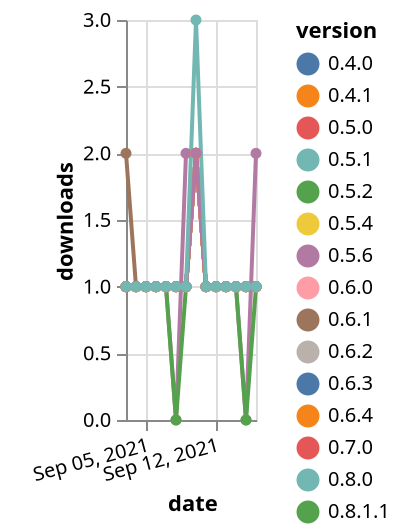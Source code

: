 {"$schema": "https://vega.github.io/schema/vega-lite/v5.json", "description": "A simple bar chart with embedded data.", "data": {"values": [{"date": "2021-09-03", "total": 182, "delta": 1, "version": "0.6.4"}, {"date": "2021-09-04", "total": 183, "delta": 1, "version": "0.6.4"}, {"date": "2021-09-05", "total": 184, "delta": 1, "version": "0.6.4"}, {"date": "2021-09-06", "total": 185, "delta": 1, "version": "0.6.4"}, {"date": "2021-09-07", "total": 186, "delta": 1, "version": "0.6.4"}, {"date": "2021-09-08", "total": 187, "delta": 1, "version": "0.6.4"}, {"date": "2021-09-09", "total": 188, "delta": 1, "version": "0.6.4"}, {"date": "2021-09-10", "total": 190, "delta": 2, "version": "0.6.4"}, {"date": "2021-09-11", "total": 191, "delta": 1, "version": "0.6.4"}, {"date": "2021-09-12", "total": 192, "delta": 1, "version": "0.6.4"}, {"date": "2021-09-13", "total": 193, "delta": 1, "version": "0.6.4"}, {"date": "2021-09-14", "total": 194, "delta": 1, "version": "0.6.4"}, {"date": "2021-09-15", "total": 195, "delta": 1, "version": "0.6.4"}, {"date": "2021-09-16", "total": 196, "delta": 1, "version": "0.6.4"}, {"date": "2021-09-03", "total": 489, "delta": 2, "version": "1.1.0"}, {"date": "2021-09-04", "total": 490, "delta": 1, "version": "1.1.0"}, {"date": "2021-09-05", "total": 491, "delta": 1, "version": "1.1.0"}, {"date": "2021-09-06", "total": 492, "delta": 1, "version": "1.1.0"}, {"date": "2021-09-07", "total": 493, "delta": 1, "version": "1.1.0"}, {"date": "2021-09-08", "total": 494, "delta": 1, "version": "1.1.0"}, {"date": "2021-09-09", "total": 495, "delta": 1, "version": "1.1.0"}, {"date": "2021-09-10", "total": 497, "delta": 2, "version": "1.1.0"}, {"date": "2021-09-11", "total": 498, "delta": 1, "version": "1.1.0"}, {"date": "2021-09-12", "total": 499, "delta": 1, "version": "1.1.0"}, {"date": "2021-09-13", "total": 500, "delta": 1, "version": "1.1.0"}, {"date": "2021-09-14", "total": 501, "delta": 1, "version": "1.1.0"}, {"date": "2021-09-15", "total": 502, "delta": 1, "version": "1.1.0"}, {"date": "2021-09-16", "total": 503, "delta": 1, "version": "1.1.0"}, {"date": "2021-09-03", "total": 173, "delta": 1, "version": "0.4.0"}, {"date": "2021-09-04", "total": 174, "delta": 1, "version": "0.4.0"}, {"date": "2021-09-05", "total": 175, "delta": 1, "version": "0.4.0"}, {"date": "2021-09-06", "total": 176, "delta": 1, "version": "0.4.0"}, {"date": "2021-09-07", "total": 177, "delta": 1, "version": "0.4.0"}, {"date": "2021-09-08", "total": 178, "delta": 1, "version": "0.4.0"}, {"date": "2021-09-09", "total": 179, "delta": 1, "version": "0.4.0"}, {"date": "2021-09-10", "total": 181, "delta": 2, "version": "0.4.0"}, {"date": "2021-09-11", "total": 182, "delta": 1, "version": "0.4.0"}, {"date": "2021-09-12", "total": 183, "delta": 1, "version": "0.4.0"}, {"date": "2021-09-13", "total": 184, "delta": 1, "version": "0.4.0"}, {"date": "2021-09-14", "total": 185, "delta": 1, "version": "0.4.0"}, {"date": "2021-09-15", "total": 186, "delta": 1, "version": "0.4.0"}, {"date": "2021-09-16", "total": 187, "delta": 1, "version": "0.4.0"}, {"date": "2021-09-03", "total": 210, "delta": 1, "version": "0.6.3"}, {"date": "2021-09-04", "total": 211, "delta": 1, "version": "0.6.3"}, {"date": "2021-09-05", "total": 212, "delta": 1, "version": "0.6.3"}, {"date": "2021-09-06", "total": 213, "delta": 1, "version": "0.6.3"}, {"date": "2021-09-07", "total": 214, "delta": 1, "version": "0.6.3"}, {"date": "2021-09-08", "total": 215, "delta": 1, "version": "0.6.3"}, {"date": "2021-09-09", "total": 216, "delta": 1, "version": "0.6.3"}, {"date": "2021-09-10", "total": 218, "delta": 2, "version": "0.6.3"}, {"date": "2021-09-11", "total": 219, "delta": 1, "version": "0.6.3"}, {"date": "2021-09-12", "total": 220, "delta": 1, "version": "0.6.3"}, {"date": "2021-09-13", "total": 221, "delta": 1, "version": "0.6.3"}, {"date": "2021-09-14", "total": 222, "delta": 1, "version": "0.6.3"}, {"date": "2021-09-15", "total": 223, "delta": 1, "version": "0.6.3"}, {"date": "2021-09-16", "total": 224, "delta": 1, "version": "0.6.3"}, {"date": "2021-09-03", "total": 171, "delta": 1, "version": "0.5.2"}, {"date": "2021-09-04", "total": 172, "delta": 1, "version": "0.5.2"}, {"date": "2021-09-05", "total": 173, "delta": 1, "version": "0.5.2"}, {"date": "2021-09-06", "total": 174, "delta": 1, "version": "0.5.2"}, {"date": "2021-09-07", "total": 175, "delta": 1, "version": "0.5.2"}, {"date": "2021-09-08", "total": 176, "delta": 1, "version": "0.5.2"}, {"date": "2021-09-09", "total": 177, "delta": 1, "version": "0.5.2"}, {"date": "2021-09-10", "total": 179, "delta": 2, "version": "0.5.2"}, {"date": "2021-09-11", "total": 180, "delta": 1, "version": "0.5.2"}, {"date": "2021-09-12", "total": 181, "delta": 1, "version": "0.5.2"}, {"date": "2021-09-13", "total": 182, "delta": 1, "version": "0.5.2"}, {"date": "2021-09-14", "total": 183, "delta": 1, "version": "0.5.2"}, {"date": "2021-09-15", "total": 184, "delta": 1, "version": "0.5.2"}, {"date": "2021-09-16", "total": 185, "delta": 1, "version": "0.5.2"}, {"date": "2021-09-03", "total": 143, "delta": 1, "version": "1.0.0"}, {"date": "2021-09-04", "total": 144, "delta": 1, "version": "1.0.0"}, {"date": "2021-09-05", "total": 145, "delta": 1, "version": "1.0.0"}, {"date": "2021-09-06", "total": 146, "delta": 1, "version": "1.0.0"}, {"date": "2021-09-07", "total": 147, "delta": 1, "version": "1.0.0"}, {"date": "2021-09-08", "total": 148, "delta": 1, "version": "1.0.0"}, {"date": "2021-09-09", "total": 149, "delta": 1, "version": "1.0.0"}, {"date": "2021-09-10", "total": 151, "delta": 2, "version": "1.0.0"}, {"date": "2021-09-11", "total": 152, "delta": 1, "version": "1.0.0"}, {"date": "2021-09-12", "total": 153, "delta": 1, "version": "1.0.0"}, {"date": "2021-09-13", "total": 154, "delta": 1, "version": "1.0.0"}, {"date": "2021-09-14", "total": 155, "delta": 1, "version": "1.0.0"}, {"date": "2021-09-15", "total": 156, "delta": 1, "version": "1.0.0"}, {"date": "2021-09-16", "total": 157, "delta": 1, "version": "1.0.0"}, {"date": "2021-09-03", "total": 186, "delta": 1, "version": "0.7.0"}, {"date": "2021-09-04", "total": 187, "delta": 1, "version": "0.7.0"}, {"date": "2021-09-05", "total": 188, "delta": 1, "version": "0.7.0"}, {"date": "2021-09-06", "total": 189, "delta": 1, "version": "0.7.0"}, {"date": "2021-09-07", "total": 190, "delta": 1, "version": "0.7.0"}, {"date": "2021-09-08", "total": 191, "delta": 1, "version": "0.7.0"}, {"date": "2021-09-09", "total": 192, "delta": 1, "version": "0.7.0"}, {"date": "2021-09-10", "total": 194, "delta": 2, "version": "0.7.0"}, {"date": "2021-09-11", "total": 195, "delta": 1, "version": "0.7.0"}, {"date": "2021-09-12", "total": 196, "delta": 1, "version": "0.7.0"}, {"date": "2021-09-13", "total": 197, "delta": 1, "version": "0.7.0"}, {"date": "2021-09-14", "total": 198, "delta": 1, "version": "0.7.0"}, {"date": "2021-09-15", "total": 199, "delta": 1, "version": "0.7.0"}, {"date": "2021-09-16", "total": 200, "delta": 1, "version": "0.7.0"}, {"date": "2021-09-03", "total": 194, "delta": 1, "version": "0.6.1"}, {"date": "2021-09-04", "total": 195, "delta": 1, "version": "0.6.1"}, {"date": "2021-09-05", "total": 196, "delta": 1, "version": "0.6.1"}, {"date": "2021-09-06", "total": 197, "delta": 1, "version": "0.6.1"}, {"date": "2021-09-07", "total": 198, "delta": 1, "version": "0.6.1"}, {"date": "2021-09-08", "total": 199, "delta": 1, "version": "0.6.1"}, {"date": "2021-09-09", "total": 200, "delta": 1, "version": "0.6.1"}, {"date": "2021-09-10", "total": 202, "delta": 2, "version": "0.6.1"}, {"date": "2021-09-11", "total": 203, "delta": 1, "version": "0.6.1"}, {"date": "2021-09-12", "total": 204, "delta": 1, "version": "0.6.1"}, {"date": "2021-09-13", "total": 205, "delta": 1, "version": "0.6.1"}, {"date": "2021-09-14", "total": 206, "delta": 1, "version": "0.6.1"}, {"date": "2021-09-15", "total": 207, "delta": 1, "version": "0.6.1"}, {"date": "2021-09-16", "total": 208, "delta": 1, "version": "0.6.1"}, {"date": "2021-09-03", "total": 202, "delta": 1, "version": "0.8.2"}, {"date": "2021-09-04", "total": 203, "delta": 1, "version": "0.8.2"}, {"date": "2021-09-05", "total": 204, "delta": 1, "version": "0.8.2"}, {"date": "2021-09-06", "total": 205, "delta": 1, "version": "0.8.2"}, {"date": "2021-09-07", "total": 206, "delta": 1, "version": "0.8.2"}, {"date": "2021-09-08", "total": 207, "delta": 1, "version": "0.8.2"}, {"date": "2021-09-09", "total": 208, "delta": 1, "version": "0.8.2"}, {"date": "2021-09-10", "total": 210, "delta": 2, "version": "0.8.2"}, {"date": "2021-09-11", "total": 211, "delta": 1, "version": "0.8.2"}, {"date": "2021-09-12", "total": 212, "delta": 1, "version": "0.8.2"}, {"date": "2021-09-13", "total": 213, "delta": 1, "version": "0.8.2"}, {"date": "2021-09-14", "total": 214, "delta": 1, "version": "0.8.2"}, {"date": "2021-09-15", "total": 215, "delta": 1, "version": "0.8.2"}, {"date": "2021-09-16", "total": 216, "delta": 1, "version": "0.8.2"}, {"date": "2021-09-03", "total": 180, "delta": 1, "version": "0.6.2"}, {"date": "2021-09-04", "total": 181, "delta": 1, "version": "0.6.2"}, {"date": "2021-09-05", "total": 182, "delta": 1, "version": "0.6.2"}, {"date": "2021-09-06", "total": 183, "delta": 1, "version": "0.6.2"}, {"date": "2021-09-07", "total": 184, "delta": 1, "version": "0.6.2"}, {"date": "2021-09-08", "total": 185, "delta": 1, "version": "0.6.2"}, {"date": "2021-09-09", "total": 186, "delta": 1, "version": "0.6.2"}, {"date": "2021-09-10", "total": 188, "delta": 2, "version": "0.6.2"}, {"date": "2021-09-11", "total": 189, "delta": 1, "version": "0.6.2"}, {"date": "2021-09-12", "total": 190, "delta": 1, "version": "0.6.2"}, {"date": "2021-09-13", "total": 191, "delta": 1, "version": "0.6.2"}, {"date": "2021-09-14", "total": 192, "delta": 1, "version": "0.6.2"}, {"date": "2021-09-15", "total": 193, "delta": 1, "version": "0.6.2"}, {"date": "2021-09-16", "total": 194, "delta": 1, "version": "0.6.2"}, {"date": "2021-09-03", "total": 162, "delta": 1, "version": "0.8.0"}, {"date": "2021-09-04", "total": 163, "delta": 1, "version": "0.8.0"}, {"date": "2021-09-05", "total": 164, "delta": 1, "version": "0.8.0"}, {"date": "2021-09-06", "total": 165, "delta": 1, "version": "0.8.0"}, {"date": "2021-09-07", "total": 166, "delta": 1, "version": "0.8.0"}, {"date": "2021-09-08", "total": 167, "delta": 1, "version": "0.8.0"}, {"date": "2021-09-09", "total": 168, "delta": 1, "version": "0.8.0"}, {"date": "2021-09-10", "total": 170, "delta": 2, "version": "0.8.0"}, {"date": "2021-09-11", "total": 171, "delta": 1, "version": "0.8.0"}, {"date": "2021-09-12", "total": 172, "delta": 1, "version": "0.8.0"}, {"date": "2021-09-13", "total": 173, "delta": 1, "version": "0.8.0"}, {"date": "2021-09-14", "total": 174, "delta": 1, "version": "0.8.0"}, {"date": "2021-09-15", "total": 175, "delta": 1, "version": "0.8.0"}, {"date": "2021-09-16", "total": 176, "delta": 1, "version": "0.8.0"}, {"date": "2021-09-03", "total": 240, "delta": 1, "version": "0.8.2.1"}, {"date": "2021-09-04", "total": 241, "delta": 1, "version": "0.8.2.1"}, {"date": "2021-09-05", "total": 242, "delta": 1, "version": "0.8.2.1"}, {"date": "2021-09-06", "total": 243, "delta": 1, "version": "0.8.2.1"}, {"date": "2021-09-07", "total": 244, "delta": 1, "version": "0.8.2.1"}, {"date": "2021-09-08", "total": 244, "delta": 0, "version": "0.8.2.1"}, {"date": "2021-09-09", "total": 246, "delta": 2, "version": "0.8.2.1"}, {"date": "2021-09-10", "total": 248, "delta": 2, "version": "0.8.2.1"}, {"date": "2021-09-11", "total": 249, "delta": 1, "version": "0.8.2.1"}, {"date": "2021-09-12", "total": 250, "delta": 1, "version": "0.8.2.1"}, {"date": "2021-09-13", "total": 251, "delta": 1, "version": "0.8.2.1"}, {"date": "2021-09-14", "total": 252, "delta": 1, "version": "0.8.2.1"}, {"date": "2021-09-15", "total": 252, "delta": 0, "version": "0.8.2.1"}, {"date": "2021-09-16", "total": 254, "delta": 2, "version": "0.8.2.1"}, {"date": "2021-09-03", "total": 162, "delta": 1, "version": "0.8.1.1"}, {"date": "2021-09-04", "total": 163, "delta": 1, "version": "0.8.1.1"}, {"date": "2021-09-05", "total": 164, "delta": 1, "version": "0.8.1.1"}, {"date": "2021-09-06", "total": 165, "delta": 1, "version": "0.8.1.1"}, {"date": "2021-09-07", "total": 166, "delta": 1, "version": "0.8.1.1"}, {"date": "2021-09-08", "total": 166, "delta": 0, "version": "0.8.1.1"}, {"date": "2021-09-09", "total": 167, "delta": 1, "version": "0.8.1.1"}, {"date": "2021-09-10", "total": 169, "delta": 2, "version": "0.8.1.1"}, {"date": "2021-09-11", "total": 170, "delta": 1, "version": "0.8.1.1"}, {"date": "2021-09-12", "total": 171, "delta": 1, "version": "0.8.1.1"}, {"date": "2021-09-13", "total": 172, "delta": 1, "version": "0.8.1.1"}, {"date": "2021-09-14", "total": 173, "delta": 1, "version": "0.8.1.1"}, {"date": "2021-09-15", "total": 173, "delta": 0, "version": "0.8.1.1"}, {"date": "2021-09-16", "total": 174, "delta": 1, "version": "0.8.1.1"}, {"date": "2021-09-03", "total": 174, "delta": 1, "version": "0.5.4"}, {"date": "2021-09-04", "total": 175, "delta": 1, "version": "0.5.4"}, {"date": "2021-09-05", "total": 176, "delta": 1, "version": "0.5.4"}, {"date": "2021-09-06", "total": 177, "delta": 1, "version": "0.5.4"}, {"date": "2021-09-07", "total": 178, "delta": 1, "version": "0.5.4"}, {"date": "2021-09-08", "total": 179, "delta": 1, "version": "0.5.4"}, {"date": "2021-09-09", "total": 180, "delta": 1, "version": "0.5.4"}, {"date": "2021-09-10", "total": 182, "delta": 2, "version": "0.5.4"}, {"date": "2021-09-11", "total": 183, "delta": 1, "version": "0.5.4"}, {"date": "2021-09-12", "total": 184, "delta": 1, "version": "0.5.4"}, {"date": "2021-09-13", "total": 185, "delta": 1, "version": "0.5.4"}, {"date": "2021-09-14", "total": 186, "delta": 1, "version": "0.5.4"}, {"date": "2021-09-15", "total": 187, "delta": 1, "version": "0.5.4"}, {"date": "2021-09-16", "total": 188, "delta": 1, "version": "0.5.4"}, {"date": "2021-09-03", "total": 182, "delta": 1, "version": "0.4.1"}, {"date": "2021-09-04", "total": 183, "delta": 1, "version": "0.4.1"}, {"date": "2021-09-05", "total": 184, "delta": 1, "version": "0.4.1"}, {"date": "2021-09-06", "total": 185, "delta": 1, "version": "0.4.1"}, {"date": "2021-09-07", "total": 186, "delta": 1, "version": "0.4.1"}, {"date": "2021-09-08", "total": 187, "delta": 1, "version": "0.4.1"}, {"date": "2021-09-09", "total": 188, "delta": 1, "version": "0.4.1"}, {"date": "2021-09-10", "total": 190, "delta": 2, "version": "0.4.1"}, {"date": "2021-09-11", "total": 191, "delta": 1, "version": "0.4.1"}, {"date": "2021-09-12", "total": 192, "delta": 1, "version": "0.4.1"}, {"date": "2021-09-13", "total": 193, "delta": 1, "version": "0.4.1"}, {"date": "2021-09-14", "total": 194, "delta": 1, "version": "0.4.1"}, {"date": "2021-09-15", "total": 195, "delta": 1, "version": "0.4.1"}, {"date": "2021-09-16", "total": 196, "delta": 1, "version": "0.4.1"}, {"date": "2021-09-03", "total": 184, "delta": 1, "version": "0.6.0"}, {"date": "2021-09-04", "total": 185, "delta": 1, "version": "0.6.0"}, {"date": "2021-09-05", "total": 186, "delta": 1, "version": "0.6.0"}, {"date": "2021-09-06", "total": 187, "delta": 1, "version": "0.6.0"}, {"date": "2021-09-07", "total": 188, "delta": 1, "version": "0.6.0"}, {"date": "2021-09-08", "total": 189, "delta": 1, "version": "0.6.0"}, {"date": "2021-09-09", "total": 190, "delta": 1, "version": "0.6.0"}, {"date": "2021-09-10", "total": 192, "delta": 2, "version": "0.6.0"}, {"date": "2021-09-11", "total": 193, "delta": 1, "version": "0.6.0"}, {"date": "2021-09-12", "total": 194, "delta": 1, "version": "0.6.0"}, {"date": "2021-09-13", "total": 195, "delta": 1, "version": "0.6.0"}, {"date": "2021-09-14", "total": 196, "delta": 1, "version": "0.6.0"}, {"date": "2021-09-15", "total": 197, "delta": 1, "version": "0.6.0"}, {"date": "2021-09-16", "total": 198, "delta": 1, "version": "0.6.0"}, {"date": "2021-09-03", "total": 175, "delta": 1, "version": "0.5.0"}, {"date": "2021-09-04", "total": 176, "delta": 1, "version": "0.5.0"}, {"date": "2021-09-05", "total": 177, "delta": 1, "version": "0.5.0"}, {"date": "2021-09-06", "total": 178, "delta": 1, "version": "0.5.0"}, {"date": "2021-09-07", "total": 179, "delta": 1, "version": "0.5.0"}, {"date": "2021-09-08", "total": 180, "delta": 1, "version": "0.5.0"}, {"date": "2021-09-09", "total": 181, "delta": 1, "version": "0.5.0"}, {"date": "2021-09-10", "total": 183, "delta": 2, "version": "0.5.0"}, {"date": "2021-09-11", "total": 184, "delta": 1, "version": "0.5.0"}, {"date": "2021-09-12", "total": 185, "delta": 1, "version": "0.5.0"}, {"date": "2021-09-13", "total": 186, "delta": 1, "version": "0.5.0"}, {"date": "2021-09-14", "total": 187, "delta": 1, "version": "0.5.0"}, {"date": "2021-09-15", "total": 188, "delta": 1, "version": "0.5.0"}, {"date": "2021-09-16", "total": 189, "delta": 1, "version": "0.5.0"}, {"date": "2021-09-03", "total": 170, "delta": 1, "version": "0.5.6"}, {"date": "2021-09-04", "total": 171, "delta": 1, "version": "0.5.6"}, {"date": "2021-09-05", "total": 172, "delta": 1, "version": "0.5.6"}, {"date": "2021-09-06", "total": 173, "delta": 1, "version": "0.5.6"}, {"date": "2021-09-07", "total": 174, "delta": 1, "version": "0.5.6"}, {"date": "2021-09-08", "total": 175, "delta": 1, "version": "0.5.6"}, {"date": "2021-09-09", "total": 176, "delta": 1, "version": "0.5.6"}, {"date": "2021-09-10", "total": 178, "delta": 2, "version": "0.5.6"}, {"date": "2021-09-11", "total": 179, "delta": 1, "version": "0.5.6"}, {"date": "2021-09-12", "total": 180, "delta": 1, "version": "0.5.6"}, {"date": "2021-09-13", "total": 181, "delta": 1, "version": "0.5.6"}, {"date": "2021-09-14", "total": 182, "delta": 1, "version": "0.5.6"}, {"date": "2021-09-15", "total": 183, "delta": 1, "version": "0.5.6"}, {"date": "2021-09-16", "total": 184, "delta": 1, "version": "0.5.6"}, {"date": "2021-09-03", "total": 257, "delta": 1, "version": "0.5.1"}, {"date": "2021-09-04", "total": 258, "delta": 1, "version": "0.5.1"}, {"date": "2021-09-05", "total": 259, "delta": 1, "version": "0.5.1"}, {"date": "2021-09-06", "total": 260, "delta": 1, "version": "0.5.1"}, {"date": "2021-09-07", "total": 261, "delta": 1, "version": "0.5.1"}, {"date": "2021-09-08", "total": 262, "delta": 1, "version": "0.5.1"}, {"date": "2021-09-09", "total": 263, "delta": 1, "version": "0.5.1"}, {"date": "2021-09-10", "total": 266, "delta": 3, "version": "0.5.1"}, {"date": "2021-09-11", "total": 267, "delta": 1, "version": "0.5.1"}, {"date": "2021-09-12", "total": 268, "delta": 1, "version": "0.5.1"}, {"date": "2021-09-13", "total": 269, "delta": 1, "version": "0.5.1"}, {"date": "2021-09-14", "total": 270, "delta": 1, "version": "0.5.1"}, {"date": "2021-09-15", "total": 271, "delta": 1, "version": "0.5.1"}, {"date": "2021-09-16", "total": 272, "delta": 1, "version": "0.5.1"}]}, "width": "container", "mark": {"type": "line", "point": {"filled": true}}, "encoding": {"x": {"field": "date", "type": "temporal", "timeUnit": "yearmonthdate", "title": "date", "axis": {"labelAngle": -15}}, "y": {"field": "delta", "type": "quantitative", "title": "downloads"}, "color": {"field": "version", "type": "nominal"}, "tooltip": {"field": "delta"}}}